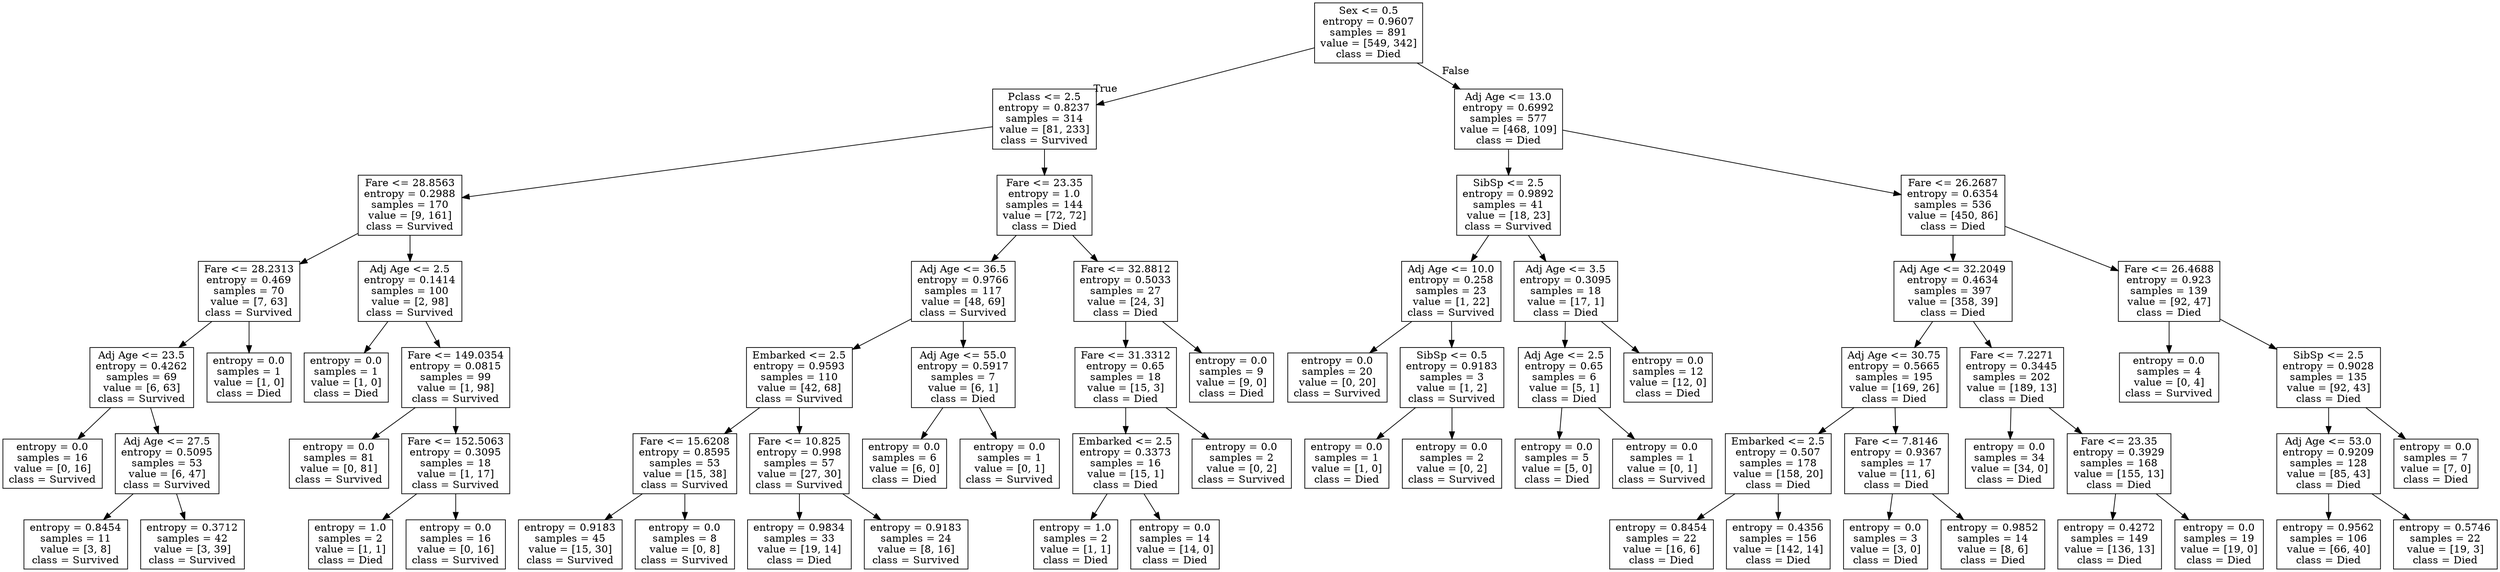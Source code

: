 digraph Tree {
node [shape=box] ;
0 [label="Sex <= 0.5\nentropy = 0.9607\nsamples = 891\nvalue = [549, 342]\nclass = Died"] ;
1 [label="Pclass <= 2.5\nentropy = 0.8237\nsamples = 314\nvalue = [81, 233]\nclass = Survived"] ;
0 -> 1 [labeldistance=2.5, labelangle=45, headlabel="True"] ;
2 [label="Fare <= 28.8563\nentropy = 0.2988\nsamples = 170\nvalue = [9, 161]\nclass = Survived"] ;
1 -> 2 ;
3 [label="Fare <= 28.2313\nentropy = 0.469\nsamples = 70\nvalue = [7, 63]\nclass = Survived"] ;
2 -> 3 ;
4 [label="Adj Age <= 23.5\nentropy = 0.4262\nsamples = 69\nvalue = [6, 63]\nclass = Survived"] ;
3 -> 4 ;
5 [label="entropy = 0.0\nsamples = 16\nvalue = [0, 16]\nclass = Survived"] ;
4 -> 5 ;
6 [label="Adj Age <= 27.5\nentropy = 0.5095\nsamples = 53\nvalue = [6, 47]\nclass = Survived"] ;
4 -> 6 ;
7 [label="entropy = 0.8454\nsamples = 11\nvalue = [3, 8]\nclass = Survived"] ;
6 -> 7 ;
8 [label="entropy = 0.3712\nsamples = 42\nvalue = [3, 39]\nclass = Survived"] ;
6 -> 8 ;
9 [label="entropy = 0.0\nsamples = 1\nvalue = [1, 0]\nclass = Died"] ;
3 -> 9 ;
10 [label="Adj Age <= 2.5\nentropy = 0.1414\nsamples = 100\nvalue = [2, 98]\nclass = Survived"] ;
2 -> 10 ;
11 [label="entropy = 0.0\nsamples = 1\nvalue = [1, 0]\nclass = Died"] ;
10 -> 11 ;
12 [label="Fare <= 149.0354\nentropy = 0.0815\nsamples = 99\nvalue = [1, 98]\nclass = Survived"] ;
10 -> 12 ;
13 [label="entropy = 0.0\nsamples = 81\nvalue = [0, 81]\nclass = Survived"] ;
12 -> 13 ;
14 [label="Fare <= 152.5063\nentropy = 0.3095\nsamples = 18\nvalue = [1, 17]\nclass = Survived"] ;
12 -> 14 ;
15 [label="entropy = 1.0\nsamples = 2\nvalue = [1, 1]\nclass = Died"] ;
14 -> 15 ;
16 [label="entropy = 0.0\nsamples = 16\nvalue = [0, 16]\nclass = Survived"] ;
14 -> 16 ;
17 [label="Fare <= 23.35\nentropy = 1.0\nsamples = 144\nvalue = [72, 72]\nclass = Died"] ;
1 -> 17 ;
18 [label="Adj Age <= 36.5\nentropy = 0.9766\nsamples = 117\nvalue = [48, 69]\nclass = Survived"] ;
17 -> 18 ;
19 [label="Embarked <= 2.5\nentropy = 0.9593\nsamples = 110\nvalue = [42, 68]\nclass = Survived"] ;
18 -> 19 ;
20 [label="Fare <= 15.6208\nentropy = 0.8595\nsamples = 53\nvalue = [15, 38]\nclass = Survived"] ;
19 -> 20 ;
21 [label="entropy = 0.9183\nsamples = 45\nvalue = [15, 30]\nclass = Survived"] ;
20 -> 21 ;
22 [label="entropy = 0.0\nsamples = 8\nvalue = [0, 8]\nclass = Survived"] ;
20 -> 22 ;
23 [label="Fare <= 10.825\nentropy = 0.998\nsamples = 57\nvalue = [27, 30]\nclass = Survived"] ;
19 -> 23 ;
24 [label="entropy = 0.9834\nsamples = 33\nvalue = [19, 14]\nclass = Died"] ;
23 -> 24 ;
25 [label="entropy = 0.9183\nsamples = 24\nvalue = [8, 16]\nclass = Survived"] ;
23 -> 25 ;
26 [label="Adj Age <= 55.0\nentropy = 0.5917\nsamples = 7\nvalue = [6, 1]\nclass = Died"] ;
18 -> 26 ;
27 [label="entropy = 0.0\nsamples = 6\nvalue = [6, 0]\nclass = Died"] ;
26 -> 27 ;
28 [label="entropy = 0.0\nsamples = 1\nvalue = [0, 1]\nclass = Survived"] ;
26 -> 28 ;
29 [label="Fare <= 32.8812\nentropy = 0.5033\nsamples = 27\nvalue = [24, 3]\nclass = Died"] ;
17 -> 29 ;
30 [label="Fare <= 31.3312\nentropy = 0.65\nsamples = 18\nvalue = [15, 3]\nclass = Died"] ;
29 -> 30 ;
31 [label="Embarked <= 2.5\nentropy = 0.3373\nsamples = 16\nvalue = [15, 1]\nclass = Died"] ;
30 -> 31 ;
32 [label="entropy = 1.0\nsamples = 2\nvalue = [1, 1]\nclass = Died"] ;
31 -> 32 ;
33 [label="entropy = 0.0\nsamples = 14\nvalue = [14, 0]\nclass = Died"] ;
31 -> 33 ;
34 [label="entropy = 0.0\nsamples = 2\nvalue = [0, 2]\nclass = Survived"] ;
30 -> 34 ;
35 [label="entropy = 0.0\nsamples = 9\nvalue = [9, 0]\nclass = Died"] ;
29 -> 35 ;
36 [label="Adj Age <= 13.0\nentropy = 0.6992\nsamples = 577\nvalue = [468, 109]\nclass = Died"] ;
0 -> 36 [labeldistance=2.5, labelangle=-45, headlabel="False"] ;
37 [label="SibSp <= 2.5\nentropy = 0.9892\nsamples = 41\nvalue = [18, 23]\nclass = Survived"] ;
36 -> 37 ;
38 [label="Adj Age <= 10.0\nentropy = 0.258\nsamples = 23\nvalue = [1, 22]\nclass = Survived"] ;
37 -> 38 ;
39 [label="entropy = 0.0\nsamples = 20\nvalue = [0, 20]\nclass = Survived"] ;
38 -> 39 ;
40 [label="SibSp <= 0.5\nentropy = 0.9183\nsamples = 3\nvalue = [1, 2]\nclass = Survived"] ;
38 -> 40 ;
41 [label="entropy = 0.0\nsamples = 1\nvalue = [1, 0]\nclass = Died"] ;
40 -> 41 ;
42 [label="entropy = 0.0\nsamples = 2\nvalue = [0, 2]\nclass = Survived"] ;
40 -> 42 ;
43 [label="Adj Age <= 3.5\nentropy = 0.3095\nsamples = 18\nvalue = [17, 1]\nclass = Died"] ;
37 -> 43 ;
44 [label="Adj Age <= 2.5\nentropy = 0.65\nsamples = 6\nvalue = [5, 1]\nclass = Died"] ;
43 -> 44 ;
45 [label="entropy = 0.0\nsamples = 5\nvalue = [5, 0]\nclass = Died"] ;
44 -> 45 ;
46 [label="entropy = 0.0\nsamples = 1\nvalue = [0, 1]\nclass = Survived"] ;
44 -> 46 ;
47 [label="entropy = 0.0\nsamples = 12\nvalue = [12, 0]\nclass = Died"] ;
43 -> 47 ;
48 [label="Fare <= 26.2687\nentropy = 0.6354\nsamples = 536\nvalue = [450, 86]\nclass = Died"] ;
36 -> 48 ;
49 [label="Adj Age <= 32.2049\nentropy = 0.4634\nsamples = 397\nvalue = [358, 39]\nclass = Died"] ;
48 -> 49 ;
50 [label="Adj Age <= 30.75\nentropy = 0.5665\nsamples = 195\nvalue = [169, 26]\nclass = Died"] ;
49 -> 50 ;
51 [label="Embarked <= 2.5\nentropy = 0.507\nsamples = 178\nvalue = [158, 20]\nclass = Died"] ;
50 -> 51 ;
52 [label="entropy = 0.8454\nsamples = 22\nvalue = [16, 6]\nclass = Died"] ;
51 -> 52 ;
53 [label="entropy = 0.4356\nsamples = 156\nvalue = [142, 14]\nclass = Died"] ;
51 -> 53 ;
54 [label="Fare <= 7.8146\nentropy = 0.9367\nsamples = 17\nvalue = [11, 6]\nclass = Died"] ;
50 -> 54 ;
55 [label="entropy = 0.0\nsamples = 3\nvalue = [3, 0]\nclass = Died"] ;
54 -> 55 ;
56 [label="entropy = 0.9852\nsamples = 14\nvalue = [8, 6]\nclass = Died"] ;
54 -> 56 ;
57 [label="Fare <= 7.2271\nentropy = 0.3445\nsamples = 202\nvalue = [189, 13]\nclass = Died"] ;
49 -> 57 ;
58 [label="entropy = 0.0\nsamples = 34\nvalue = [34, 0]\nclass = Died"] ;
57 -> 58 ;
59 [label="Fare <= 23.35\nentropy = 0.3929\nsamples = 168\nvalue = [155, 13]\nclass = Died"] ;
57 -> 59 ;
60 [label="entropy = 0.4272\nsamples = 149\nvalue = [136, 13]\nclass = Died"] ;
59 -> 60 ;
61 [label="entropy = 0.0\nsamples = 19\nvalue = [19, 0]\nclass = Died"] ;
59 -> 61 ;
62 [label="Fare <= 26.4688\nentropy = 0.923\nsamples = 139\nvalue = [92, 47]\nclass = Died"] ;
48 -> 62 ;
63 [label="entropy = 0.0\nsamples = 4\nvalue = [0, 4]\nclass = Survived"] ;
62 -> 63 ;
64 [label="SibSp <= 2.5\nentropy = 0.9028\nsamples = 135\nvalue = [92, 43]\nclass = Died"] ;
62 -> 64 ;
65 [label="Adj Age <= 53.0\nentropy = 0.9209\nsamples = 128\nvalue = [85, 43]\nclass = Died"] ;
64 -> 65 ;
66 [label="entropy = 0.9562\nsamples = 106\nvalue = [66, 40]\nclass = Died"] ;
65 -> 66 ;
67 [label="entropy = 0.5746\nsamples = 22\nvalue = [19, 3]\nclass = Died"] ;
65 -> 67 ;
68 [label="entropy = 0.0\nsamples = 7\nvalue = [7, 0]\nclass = Died"] ;
64 -> 68 ;
}
